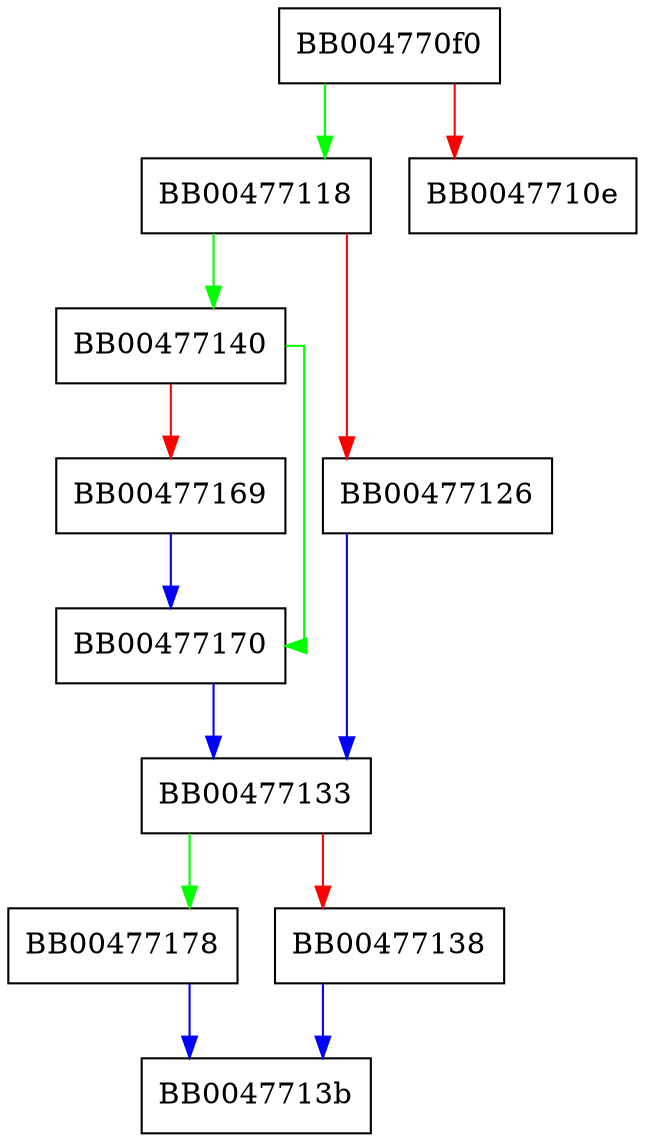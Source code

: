 digraph dtls1_check_timeout_num {
  node [shape="box"];
  graph [splines=ortho];
  BB004770f0 -> BB00477118 [color="green"];
  BB004770f0 -> BB0047710e [color="red"];
  BB00477118 -> BB00477140 [color="green"];
  BB00477118 -> BB00477126 [color="red"];
  BB00477126 -> BB00477133 [color="blue"];
  BB00477133 -> BB00477178 [color="green"];
  BB00477133 -> BB00477138 [color="red"];
  BB00477138 -> BB0047713b [color="blue"];
  BB00477140 -> BB00477170 [color="green"];
  BB00477140 -> BB00477169 [color="red"];
  BB00477169 -> BB00477170 [color="blue"];
  BB00477170 -> BB00477133 [color="blue"];
  BB00477178 -> BB0047713b [color="blue"];
}